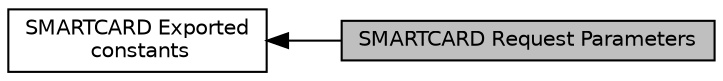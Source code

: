 digraph "SMARTCARD Request Parameters"
{
  edge [fontname="Helvetica",fontsize="10",labelfontname="Helvetica",labelfontsize="10"];
  node [fontname="Helvetica",fontsize="10",shape=record];
  rankdir=LR;
  Node0 [label="SMARTCARD Request Parameters",height=0.2,width=0.4,color="black", fillcolor="grey75", style="filled", fontcolor="black"];
  Node1 [label="SMARTCARD Exported\l constants",height=0.2,width=0.4,color="black", fillcolor="white", style="filled",URL="$group___s_m_a_r_t_c_a_r_d___exported___constants.html"];
  Node1->Node0 [shape=plaintext, dir="back", style="solid"];
}
